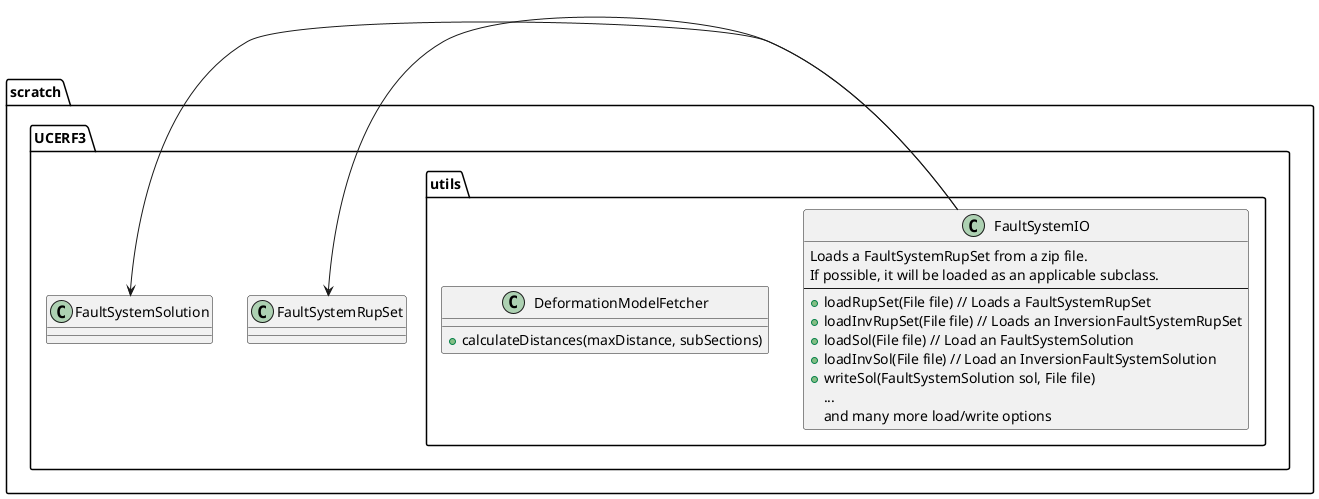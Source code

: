 @startuml
package scratch.UCERF3 {
 class FaultSystemRupSet
 class FaultSystemSolution

 package scratch.UCERF3.utils {
  class FaultSystemIO {
   Loads a FaultSystemRupSet from a zip file. 
   If possible, it will be loaded as an applicable subclass.
   ----
   +loadRupSet(File file) // Loads a FaultSystemRupSet
   +loadInvRupSet(File file) // Loads an InversionFaultSystemRupSet 
   +loadSol(File file) // Load an FaultSystemSolution 
   +loadInvSol(File file) // Load an InversionFaultSystemSolution
   + writeSol(FaultSystemSolution sol, File file)
   ...
   and many more load/write options
  }

  class DeformationModelFetcher {
   +calculateDistances(maxDistance, subSections)
  }
 }

 FaultSystemIO -> FaultSystemRupSet
 FaultSystemIO -> FaultSystemSolution

}
@enduml
